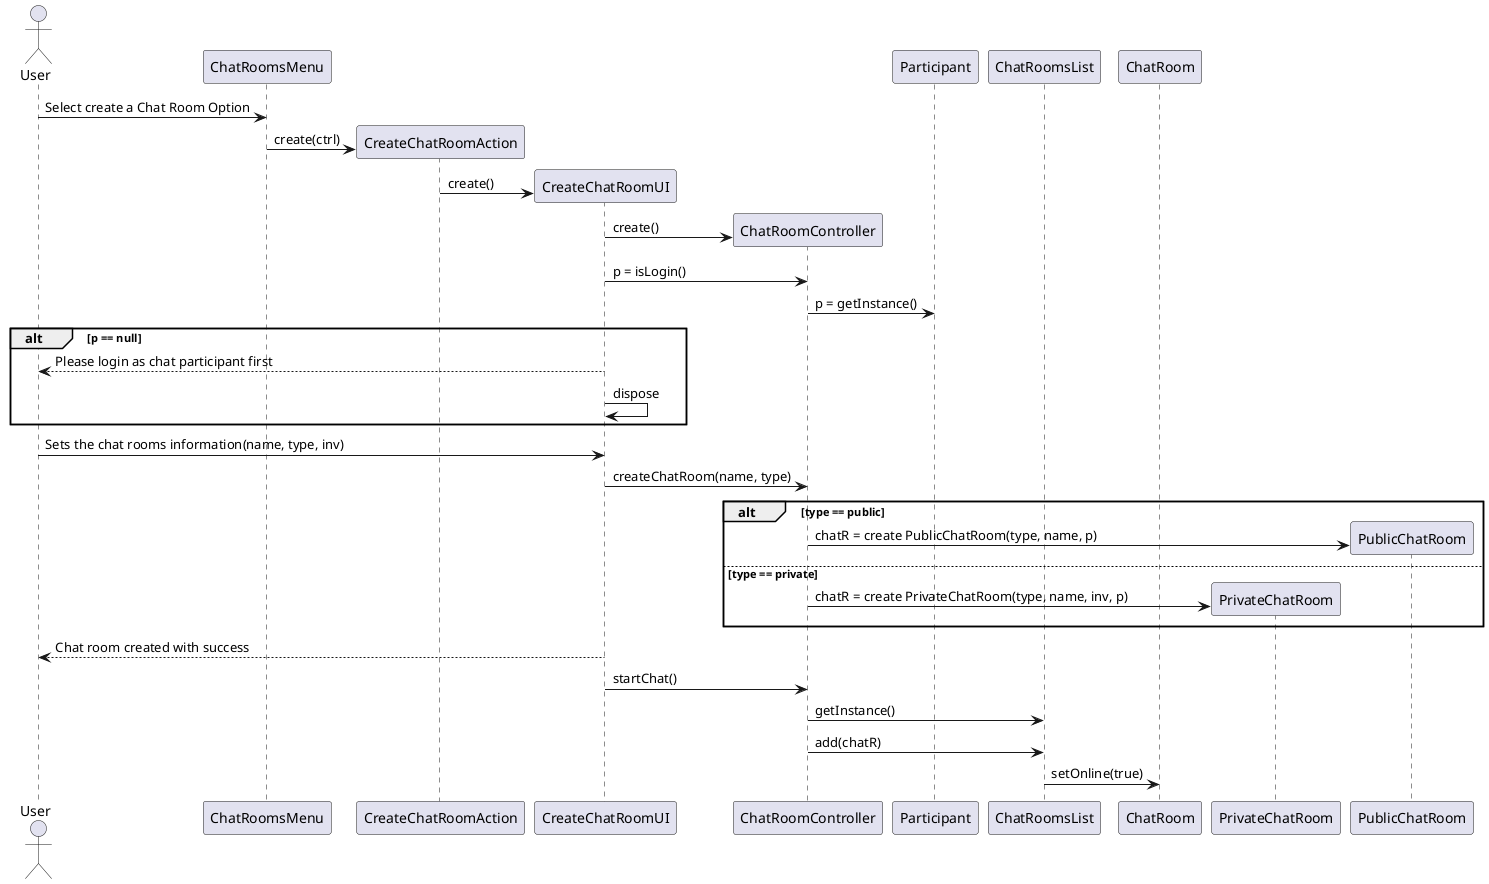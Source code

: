 @startuml design_createChatRoom_ipc05.3.png
actor User
participant "ChatRoomsMenu" as menu
participant "CreateChatRoomAction" as action
participant "CreateChatRoomUI" as ui
participant "ChatRoomController" as ctrl
participant "Participant" as p
participant "ChatRoomsList" as chatRL
participant "ChatRoom" as chatR
participant "PrivateChatRoom" as priv
participant "PublicChatRoom" as pub


User -> menu : Select create a Chat Room Option
create action
menu -> action : create(ctrl)

create ui
action -> ui : create()
create ctrl
ui -> ctrl: create()

ui -> ctrl : p = isLogin()
ctrl -> p : p = getInstance()

alt p == null
    User <-- ui : Please login as chat participant first
    ui -> ui : dispose
end alt

User -> ui : Sets the chat rooms information(name, type, inv)
ui -> ctrl : createChatRoom(name, type)
alt type == public
    create pub
    ctrl -> pub : chatR = create PublicChatRoom(type, name, p)
else type == private
    create priv
    ctrl -> priv : chatR = create PrivateChatRoom(type, name, inv, p)
    
end

ui --> User : Chat room created with success

ui -> ctrl : startChat()
ctrl -> chatRL : getInstance()
ctrl -> chatRL : add(chatR)
chatRL -> chatR : setOnline(true)


@enduml
